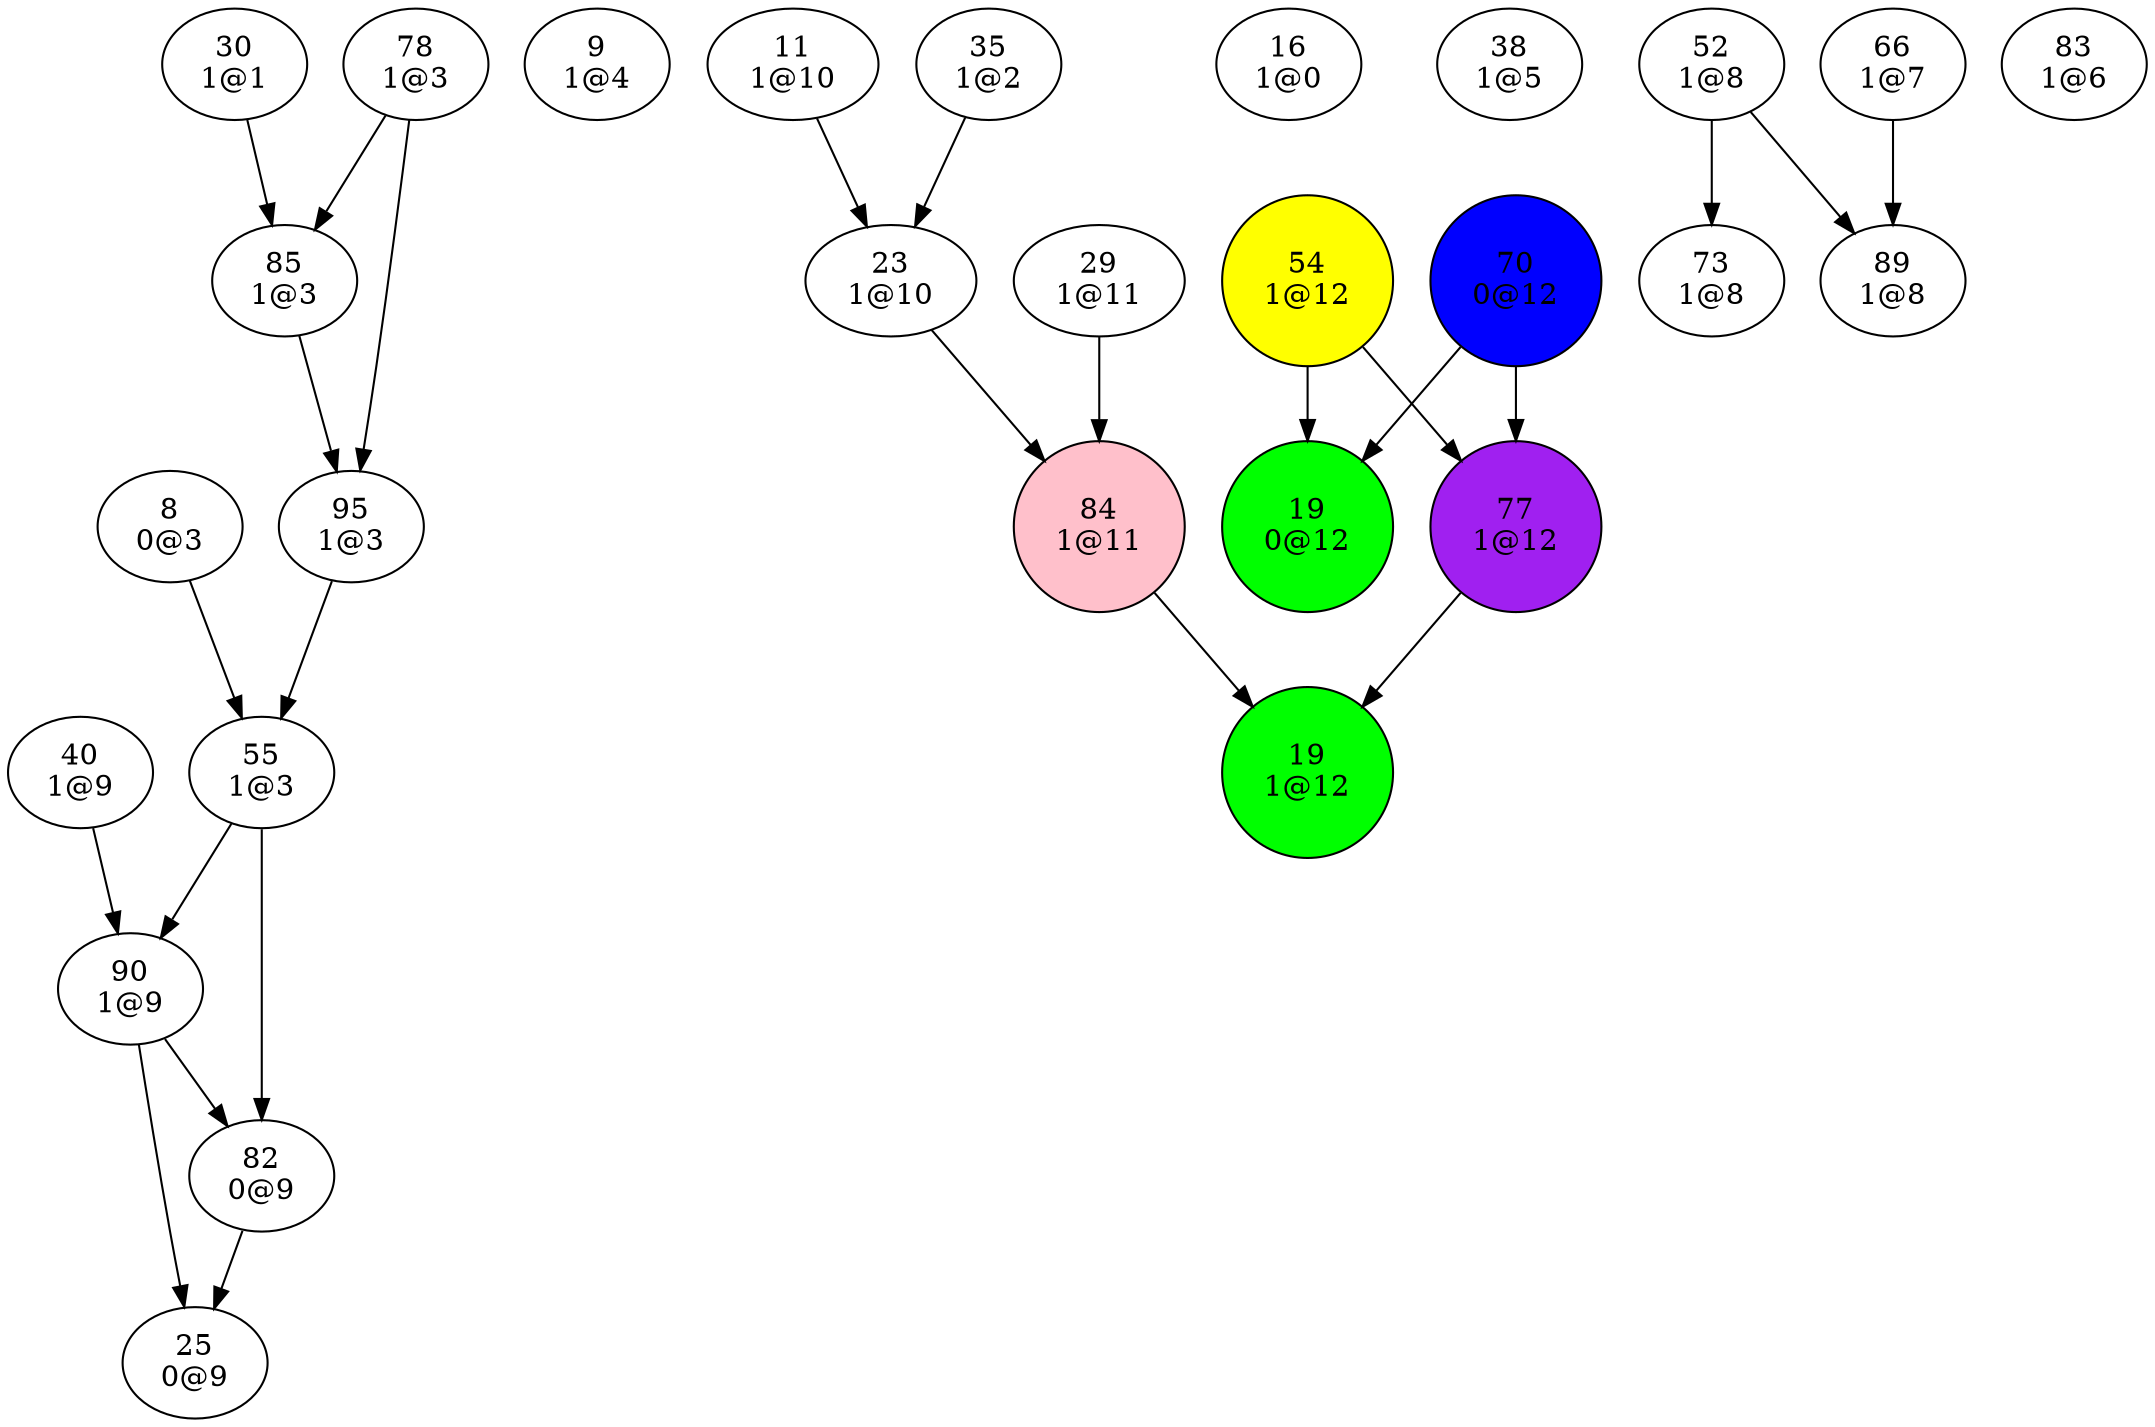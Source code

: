 digraph {
"8
0@3"->"55
1@3";
"9
1@4";
"11
1@10"->"23
1@10";
"16
1@0";
"19
0@12";
"19
1@12";
"23
1@10"->"84
1@11";
"25
0@9";
"29
1@11"->"84
1@11";
"30
1@1"->"85
1@3";
"35
1@2"->"23
1@10";
"38
1@5";
"40
1@9"->"90
1@9";
"52
1@8"->"73
1@8";
"52
1@8"->"89
1@8";
"54
1@12"->"19
0@12";
"54
1@12"->"77
1@12";
"55
1@3"->"82
0@9";
"55
1@3"->"90
1@9";
"66
1@7"->"89
1@8";
"70
0@12"->"19
0@12";
"70
0@12"->"77
1@12";
"73
1@8";
"77
1@12"->"19
1@12";
"78
1@3"->"85
1@3";
"78
1@3"->"95
1@3";
"82
0@9"->"25
0@9";
"83
1@6";
"84
1@11"->"19
1@12";
"85
1@3"->"95
1@3";
"89
1@8";
"90
1@9"->"25
0@9";
"90
1@9"->"82
0@9";
"95
1@3"->"55
1@3";
"19
0@12"[shape=circle, style=filled, fillcolor=green];
"19
1@12"[shape=circle, style=filled, fillcolor=green];
"54
1@12"[shape=circle, style=filled, fillcolor=yellow];
"70
0@12"[shape=circle, style=filled, fillcolor=blue];
"77
1@12"[shape=circle, style=filled, fillcolor=purple];
"84
1@11"[shape=circle, style=filled, fillcolor=pink];
}